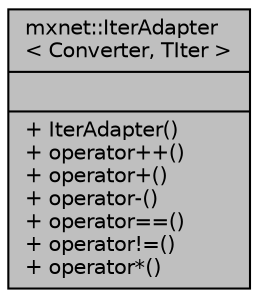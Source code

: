 digraph "mxnet::IterAdapter&lt; Converter, TIter &gt;"
{
 // LATEX_PDF_SIZE
  edge [fontname="Helvetica",fontsize="10",labelfontname="Helvetica",labelfontsize="10"];
  node [fontname="Helvetica",fontsize="10",shape=record];
  Node1 [label="{mxnet::IterAdapter\l\< Converter, TIter \>\n||+ IterAdapter()\l+ operator++()\l+ operator+()\l+ operator-()\l+ operator==()\l+ operator!=()\l+ operator*()\l}",height=0.2,width=0.4,color="black", fillcolor="grey75", style="filled", fontcolor="black",tooltip="iterator adapter that adapts TIter to return another type."];
}
